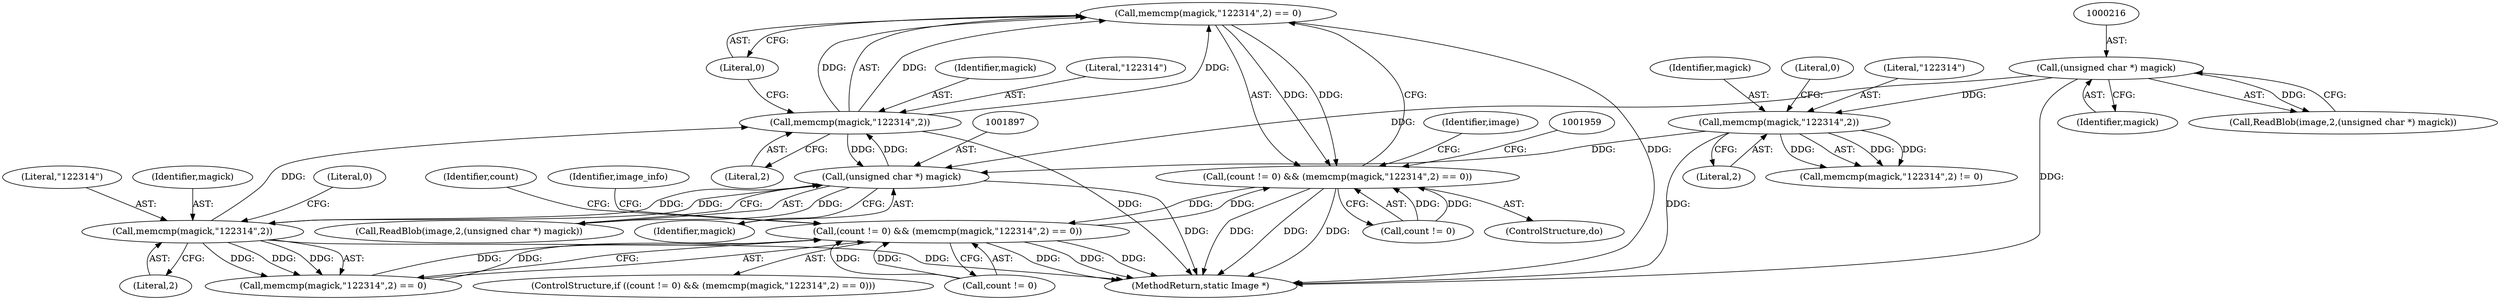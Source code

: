 digraph "0_ImageMagick_7fdf9ea808caa3c81a0eb42656e5fafc59084198@API" {
"1001952" [label="(Call,memcmp(magick,\"\122\314\",2) == 0)"];
"1001953" [label="(Call,memcmp(magick,\"\122\314\",2))"];
"1001905" [label="(Call,memcmp(magick,\"\122\314\",2))"];
"1001896" [label="(Call,(unsigned char *) magick)"];
"1000224" [label="(Call,memcmp(magick,\"\122\314\",2))"];
"1000215" [label="(Call,(unsigned char *) magick)"];
"1001948" [label="(Call,(count != 0) && (memcmp(magick,\"\122\314\",2) == 0))"];
"1001900" [label="(Call,(count != 0) && (memcmp(magick,\"\122\314\",2) == 0))"];
"1000227" [label="(Literal,2)"];
"1001957" [label="(Literal,0)"];
"1000225" [label="(Identifier,magick)"];
"1001904" [label="(Call,memcmp(magick,\"\122\314\",2) == 0)"];
"1001953" [label="(Call,memcmp(magick,\"\122\314\",2))"];
"1001952" [label="(Call,memcmp(magick,\"\122\314\",2) == 0)"];
"1000217" [label="(Identifier,magick)"];
"1000232" [label="(ControlStructure,do)"];
"1001949" [label="(Call,count != 0)"];
"1001948" [label="(Call,(count != 0) && (memcmp(magick,\"\122\314\",2) == 0))"];
"1001900" [label="(Call,(count != 0) && (memcmp(magick,\"\122\314\",2) == 0))"];
"1000223" [label="(Call,memcmp(magick,\"\122\314\",2) != 0)"];
"1001901" [label="(Call,count != 0)"];
"1000228" [label="(Literal,0)"];
"1000224" [label="(Call,memcmp(magick,\"\122\314\",2))"];
"1001956" [label="(Literal,2)"];
"1001908" [label="(Literal,2)"];
"1001950" [label="(Identifier,count)"];
"1001896" [label="(Call,(unsigned char *) magick)"];
"1001906" [label="(Identifier,magick)"];
"1001954" [label="(Identifier,magick)"];
"1001893" [label="(Call,ReadBlob(image,2,(unsigned char *) magick))"];
"1001899" [label="(ControlStructure,if ((count != 0) && (memcmp(magick,\"\122\314\",2) == 0)))"];
"1001898" [label="(Identifier,magick)"];
"1001907" [label="(Literal,\"\122\314\")"];
"1000226" [label="(Literal,\"\122\314\")"];
"1001905" [label="(Call,memcmp(magick,\"\122\314\",2))"];
"1001965" [label="(MethodReturn,static Image *)"];
"1000237" [label="(Identifier,image)"];
"1001909" [label="(Literal,0)"];
"1001912" [label="(Identifier,image_info)"];
"1000215" [label="(Call,(unsigned char *) magick)"];
"1001955" [label="(Literal,\"\122\314\")"];
"1000212" [label="(Call,ReadBlob(image,2,(unsigned char *) magick))"];
"1001952" -> "1001948"  [label="AST: "];
"1001952" -> "1001957"  [label="CFG: "];
"1001953" -> "1001952"  [label="AST: "];
"1001957" -> "1001952"  [label="AST: "];
"1001948" -> "1001952"  [label="CFG: "];
"1001952" -> "1001965"  [label="DDG: "];
"1001952" -> "1001948"  [label="DDG: "];
"1001952" -> "1001948"  [label="DDG: "];
"1001953" -> "1001952"  [label="DDG: "];
"1001953" -> "1001952"  [label="DDG: "];
"1001953" -> "1001952"  [label="DDG: "];
"1001953" -> "1001956"  [label="CFG: "];
"1001954" -> "1001953"  [label="AST: "];
"1001955" -> "1001953"  [label="AST: "];
"1001956" -> "1001953"  [label="AST: "];
"1001957" -> "1001953"  [label="CFG: "];
"1001953" -> "1001965"  [label="DDG: "];
"1001953" -> "1001896"  [label="DDG: "];
"1001905" -> "1001953"  [label="DDG: "];
"1001896" -> "1001953"  [label="DDG: "];
"1001905" -> "1001904"  [label="AST: "];
"1001905" -> "1001908"  [label="CFG: "];
"1001906" -> "1001905"  [label="AST: "];
"1001907" -> "1001905"  [label="AST: "];
"1001908" -> "1001905"  [label="AST: "];
"1001909" -> "1001905"  [label="CFG: "];
"1001905" -> "1001965"  [label="DDG: "];
"1001905" -> "1001896"  [label="DDG: "];
"1001905" -> "1001904"  [label="DDG: "];
"1001905" -> "1001904"  [label="DDG: "];
"1001905" -> "1001904"  [label="DDG: "];
"1001896" -> "1001905"  [label="DDG: "];
"1001896" -> "1001893"  [label="AST: "];
"1001896" -> "1001898"  [label="CFG: "];
"1001897" -> "1001896"  [label="AST: "];
"1001898" -> "1001896"  [label="AST: "];
"1001893" -> "1001896"  [label="CFG: "];
"1001896" -> "1001965"  [label="DDG: "];
"1001896" -> "1001893"  [label="DDG: "];
"1000224" -> "1001896"  [label="DDG: "];
"1000215" -> "1001896"  [label="DDG: "];
"1000224" -> "1000223"  [label="AST: "];
"1000224" -> "1000227"  [label="CFG: "];
"1000225" -> "1000224"  [label="AST: "];
"1000226" -> "1000224"  [label="AST: "];
"1000227" -> "1000224"  [label="AST: "];
"1000228" -> "1000224"  [label="CFG: "];
"1000224" -> "1001965"  [label="DDG: "];
"1000224" -> "1000223"  [label="DDG: "];
"1000224" -> "1000223"  [label="DDG: "];
"1000224" -> "1000223"  [label="DDG: "];
"1000215" -> "1000224"  [label="DDG: "];
"1000215" -> "1000212"  [label="AST: "];
"1000215" -> "1000217"  [label="CFG: "];
"1000216" -> "1000215"  [label="AST: "];
"1000217" -> "1000215"  [label="AST: "];
"1000212" -> "1000215"  [label="CFG: "];
"1000215" -> "1001965"  [label="DDG: "];
"1000215" -> "1000212"  [label="DDG: "];
"1001948" -> "1000232"  [label="AST: "];
"1001948" -> "1001949"  [label="CFG: "];
"1001949" -> "1001948"  [label="AST: "];
"1000237" -> "1001948"  [label="CFG: "];
"1001959" -> "1001948"  [label="CFG: "];
"1001948" -> "1001965"  [label="DDG: "];
"1001948" -> "1001965"  [label="DDG: "];
"1001948" -> "1001965"  [label="DDG: "];
"1001948" -> "1001900"  [label="DDG: "];
"1001949" -> "1001948"  [label="DDG: "];
"1001949" -> "1001948"  [label="DDG: "];
"1001900" -> "1001948"  [label="DDG: "];
"1001900" -> "1001899"  [label="AST: "];
"1001900" -> "1001901"  [label="CFG: "];
"1001900" -> "1001904"  [label="CFG: "];
"1001901" -> "1001900"  [label="AST: "];
"1001904" -> "1001900"  [label="AST: "];
"1001950" -> "1001900"  [label="CFG: "];
"1001912" -> "1001900"  [label="CFG: "];
"1001900" -> "1001965"  [label="DDG: "];
"1001900" -> "1001965"  [label="DDG: "];
"1001900" -> "1001965"  [label="DDG: "];
"1001901" -> "1001900"  [label="DDG: "];
"1001901" -> "1001900"  [label="DDG: "];
"1001904" -> "1001900"  [label="DDG: "];
"1001904" -> "1001900"  [label="DDG: "];
}

